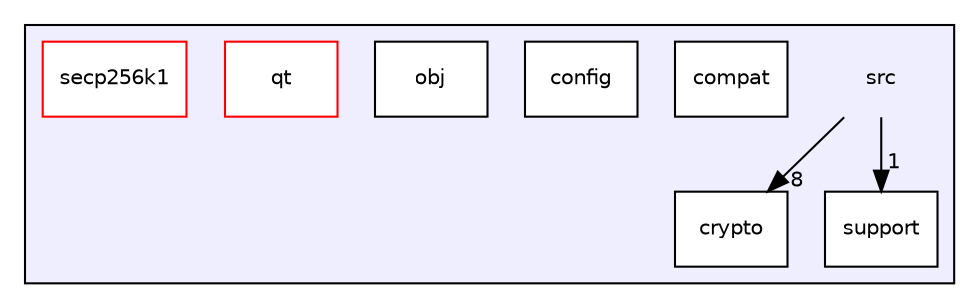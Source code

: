 digraph "src" {
  compound=true
  node [ fontsize="10", fontname="Helvetica"];
  edge [ labelfontsize="10", labelfontname="Helvetica"];
  subgraph clusterdir_68267d1309a1af8e8297ef4c3efbcdba {
    graph [ bgcolor="#eeeeff", pencolor="black", label="" URL="dir_68267d1309a1af8e8297ef4c3efbcdba.html"];
    dir_68267d1309a1af8e8297ef4c3efbcdba [shape=plaintext label="src"];
    dir_e0d9a1a8dc7b58b67a018a0424bd8033 [shape=box label="compat" color="black" fillcolor="white" style="filled" URL="dir_e0d9a1a8dc7b58b67a018a0424bd8033.html"];
    dir_7e83d1792d529f4aa7126ac7e0b3b699 [shape=box label="config" color="black" fillcolor="white" style="filled" URL="dir_7e83d1792d529f4aa7126ac7e0b3b699.html"];
    dir_4261af1259721e3e39e0d2dd7354b511 [shape=box label="crypto" color="black" fillcolor="white" style="filled" URL="dir_4261af1259721e3e39e0d2dd7354b511.html"];
    dir_3bc03cc55d4aa6566f37b02a8017003e [shape=box label="obj" color="black" fillcolor="white" style="filled" URL="dir_3bc03cc55d4aa6566f37b02a8017003e.html"];
    dir_f0c29a9f5764d78706f34c972e8114d8 [shape=box label="qt" color="red" fillcolor="white" style="filled" URL="dir_f0c29a9f5764d78706f34c972e8114d8.html"];
    dir_44f34d1e62fda08bdb4ca69ab2d205ae [shape=box label="secp256k1" color="red" fillcolor="white" style="filled" URL="dir_44f34d1e62fda08bdb4ca69ab2d205ae.html"];
    dir_021c64f412f6b3b6708367bb6d6ca209 [shape=box label="support" color="black" fillcolor="white" style="filled" URL="dir_021c64f412f6b3b6708367bb6d6ca209.html"];
  }
  dir_68267d1309a1af8e8297ef4c3efbcdba->dir_4261af1259721e3e39e0d2dd7354b511 [headlabel="8", labeldistance=1.5 headhref="dir_000000_000003.html"];
  dir_68267d1309a1af8e8297ef4c3efbcdba->dir_021c64f412f6b3b6708367bb6d6ca209 [headlabel="1", labeldistance=1.5 headhref="dir_000000_000019.html"];
}
